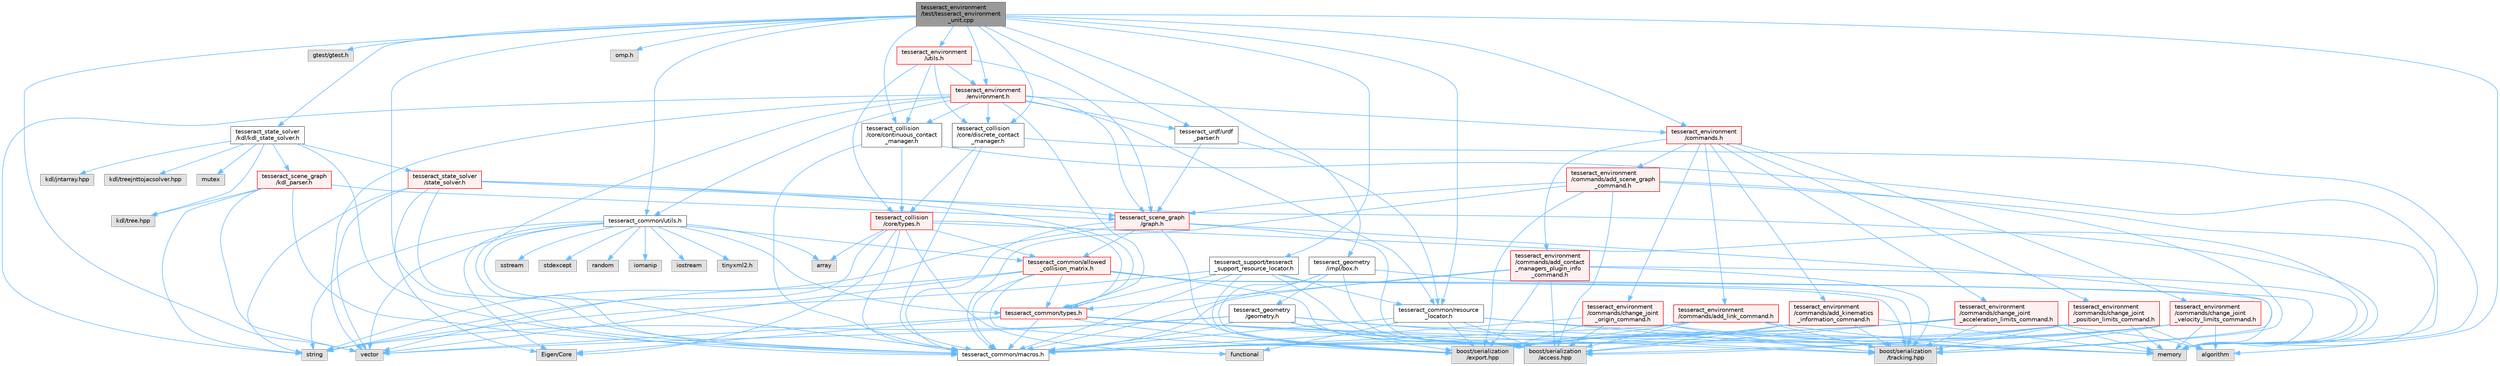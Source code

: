 digraph "tesseract_environment/test/tesseract_environment_unit.cpp"
{
 // LATEX_PDF_SIZE
  bgcolor="transparent";
  edge [fontname=Helvetica,fontsize=10,labelfontname=Helvetica,labelfontsize=10];
  node [fontname=Helvetica,fontsize=10,shape=box,height=0.2,width=0.4];
  Node1 [label="tesseract_environment\l/test/tesseract_environment\l_unit.cpp",height=0.2,width=0.4,color="gray40", fillcolor="grey60", style="filled", fontcolor="black",tooltip=" "];
  Node1 -> Node2 [color="steelblue1",style="solid"];
  Node2 [label="tesseract_common/macros.h",height=0.2,width=0.4,color="grey40", fillcolor="white", style="filled",URL="$de/d3c/macros_8h.html",tooltip="Common Tesseract Macros."];
  Node1 -> Node3 [color="steelblue1",style="solid"];
  Node3 [label="gtest/gtest.h",height=0.2,width=0.4,color="grey60", fillcolor="#E0E0E0", style="filled",tooltip=" "];
  Node1 -> Node4 [color="steelblue1",style="solid"];
  Node4 [label="algorithm",height=0.2,width=0.4,color="grey60", fillcolor="#E0E0E0", style="filled",tooltip=" "];
  Node1 -> Node5 [color="steelblue1",style="solid"];
  Node5 [label="vector",height=0.2,width=0.4,color="grey60", fillcolor="#E0E0E0", style="filled",tooltip=" "];
  Node1 -> Node6 [color="steelblue1",style="solid"];
  Node6 [label="omp.h",height=0.2,width=0.4,color="grey60", fillcolor="#E0E0E0", style="filled",tooltip=" "];
  Node1 -> Node7 [color="steelblue1",style="solid"];
  Node7 [label="tesseract_urdf/urdf\l_parser.h",height=0.2,width=0.4,color="grey40", fillcolor="white", style="filled",URL="$d8/dec/urdf__parser_8h.html",tooltip="A urdf parser for tesseract."];
  Node7 -> Node8 [color="steelblue1",style="solid"];
  Node8 [label="tesseract_scene_graph\l/graph.h",height=0.2,width=0.4,color="red", fillcolor="#FFF0F0", style="filled",URL="$d6/df3/graph_8h.html",tooltip="A basic scene graph using boost."];
  Node8 -> Node2 [color="steelblue1",style="solid"];
  Node8 -> Node14 [color="steelblue1",style="solid"];
  Node14 [label="boost/serialization\l/access.hpp",height=0.2,width=0.4,color="grey60", fillcolor="#E0E0E0", style="filled",tooltip=" "];
  Node8 -> Node15 [color="steelblue1",style="solid"];
  Node15 [label="string",height=0.2,width=0.4,color="grey60", fillcolor="#E0E0E0", style="filled",tooltip=" "];
  Node8 -> Node26 [color="steelblue1",style="solid"];
  Node26 [label="tesseract_common/allowed\l_collision_matrix.h",height=0.2,width=0.4,color="red", fillcolor="#FFF0F0", style="filled",URL="$d2/d01/allowed__collision__matrix_8h.html",tooltip=" "];
  Node26 -> Node2 [color="steelblue1",style="solid"];
  Node26 -> Node14 [color="steelblue1",style="solid"];
  Node26 -> Node15 [color="steelblue1",style="solid"];
  Node26 -> Node5 [color="steelblue1",style="solid"];
  Node26 -> Node20 [color="steelblue1",style="solid"];
  Node20 [label="memory",height=0.2,width=0.4,color="grey60", fillcolor="#E0E0E0", style="filled",tooltip=" "];
  Node26 -> Node27 [color="steelblue1",style="solid"];
  Node27 [label="tesseract_common/types.h",height=0.2,width=0.4,color="red", fillcolor="#FFF0F0", style="filled",URL="$dd/ddb/tesseract__common_2include_2tesseract__common_2types_8h.html",tooltip="Common Tesseract Types."];
  Node27 -> Node2 [color="steelblue1",style="solid"];
  Node27 -> Node14 [color="steelblue1",style="solid"];
  Node27 -> Node28 [color="steelblue1",style="solid"];
  Node28 [label="Eigen/Core",height=0.2,width=0.4,color="grey60", fillcolor="#E0E0E0", style="filled",tooltip=" "];
  Node27 -> Node5 [color="steelblue1",style="solid"];
  Node27 -> Node20 [color="steelblue1",style="solid"];
  Node27 -> Node23 [color="steelblue1",style="solid"];
  Node23 [label="boost/serialization\l/export.hpp",height=0.2,width=0.4,color="grey60", fillcolor="#E0E0E0", style="filled",tooltip=" "];
  Node27 -> Node24 [color="steelblue1",style="solid"];
  Node24 [label="boost/serialization\l/tracking.hpp",height=0.2,width=0.4,color="grey60", fillcolor="#E0E0E0", style="filled",tooltip=" "];
  Node26 -> Node23 [color="steelblue1",style="solid"];
  Node26 -> Node24 [color="steelblue1",style="solid"];
  Node8 -> Node23 [color="steelblue1",style="solid"];
  Node8 -> Node24 [color="steelblue1",style="solid"];
  Node7 -> Node34 [color="steelblue1",style="solid"];
  Node34 [label="tesseract_common/resource\l_locator.h",height=0.2,width=0.4,color="grey40", fillcolor="white", style="filled",URL="$d3/d95/resource__locator_8h.html",tooltip="Locate and retrieve resource data."];
  Node34 -> Node2 [color="steelblue1",style="solid"];
  Node34 -> Node14 [color="steelblue1",style="solid"];
  Node34 -> Node35 [color="steelblue1",style="solid"];
  Node35 [label="functional",height=0.2,width=0.4,color="grey60", fillcolor="#E0E0E0", style="filled",tooltip=" "];
  Node34 -> Node20 [color="steelblue1",style="solid"];
  Node34 -> Node23 [color="steelblue1",style="solid"];
  Node34 -> Node24 [color="steelblue1",style="solid"];
  Node1 -> Node36 [color="steelblue1",style="solid"];
  Node36 [label="tesseract_geometry\l/impl/box.h",height=0.2,width=0.4,color="grey40", fillcolor="white", style="filled",URL="$df/d9e/tesseract__geometry_2include_2tesseract__geometry_2impl_2box_8h.html",tooltip="Tesseract Box Geometry."];
  Node36 -> Node2 [color="steelblue1",style="solid"];
  Node36 -> Node14 [color="steelblue1",style="solid"];
  Node36 -> Node23 [color="steelblue1",style="solid"];
  Node36 -> Node20 [color="steelblue1",style="solid"];
  Node36 -> Node25 [color="steelblue1",style="solid"];
  Node25 [label="tesseract_geometry\l/geometry.h",height=0.2,width=0.4,color="grey40", fillcolor="white", style="filled",URL="$d0/da6/tesseract__geometry_2include_2tesseract__geometry_2geometry_8h.html",tooltip="Tesseract Geometries."];
  Node25 -> Node2 [color="steelblue1",style="solid"];
  Node25 -> Node14 [color="steelblue1",style="solid"];
  Node25 -> Node23 [color="steelblue1",style="solid"];
  Node25 -> Node20 [color="steelblue1",style="solid"];
  Node25 -> Node15 [color="steelblue1",style="solid"];
  Node25 -> Node5 [color="steelblue1",style="solid"];
  Node25 -> Node24 [color="steelblue1",style="solid"];
  Node1 -> Node34 [color="steelblue1",style="solid"];
  Node1 -> Node37 [color="steelblue1",style="solid"];
  Node37 [label="tesseract_common/utils.h",height=0.2,width=0.4,color="grey40", fillcolor="white", style="filled",URL="$dc/d79/tesseract__common_2include_2tesseract__common_2utils_8h.html",tooltip="Common Tesseract Utility Functions."];
  Node37 -> Node2 [color="steelblue1",style="solid"];
  Node37 -> Node38 [color="steelblue1",style="solid"];
  Node38 [label="array",height=0.2,width=0.4,color="grey60", fillcolor="#E0E0E0", style="filled",tooltip=" "];
  Node37 -> Node5 [color="steelblue1",style="solid"];
  Node37 -> Node15 [color="steelblue1",style="solid"];
  Node37 -> Node39 [color="steelblue1",style="solid"];
  Node39 [label="sstream",height=0.2,width=0.4,color="grey60", fillcolor="#E0E0E0", style="filled",tooltip=" "];
  Node37 -> Node40 [color="steelblue1",style="solid"];
  Node40 [label="stdexcept",height=0.2,width=0.4,color="grey60", fillcolor="#E0E0E0", style="filled",tooltip=" "];
  Node37 -> Node41 [color="steelblue1",style="solid"];
  Node41 [label="random",height=0.2,width=0.4,color="grey60", fillcolor="#E0E0E0", style="filled",tooltip=" "];
  Node37 -> Node42 [color="steelblue1",style="solid"];
  Node42 [label="iomanip",height=0.2,width=0.4,color="grey60", fillcolor="#E0E0E0", style="filled",tooltip=" "];
  Node37 -> Node28 [color="steelblue1",style="solid"];
  Node37 -> Node43 [color="steelblue1",style="solid"];
  Node43 [label="iostream",height=0.2,width=0.4,color="grey60", fillcolor="#E0E0E0", style="filled",tooltip=" "];
  Node37 -> Node44 [color="steelblue1",style="solid"];
  Node44 [label="tinyxml2.h",height=0.2,width=0.4,color="grey60", fillcolor="#E0E0E0", style="filled",tooltip=" "];
  Node37 -> Node26 [color="steelblue1",style="solid"];
  Node37 -> Node27 [color="steelblue1",style="solid"];
  Node1 -> Node45 [color="steelblue1",style="solid"];
  Node45 [label="tesseract_state_solver\l/kdl/kdl_state_solver.h",height=0.2,width=0.4,color="grey40", fillcolor="white", style="filled",URL="$dd/d7b/kdl__state__solver_8h.html",tooltip="Tesseract Scene Graph State Solver KDL Implementation."];
  Node45 -> Node2 [color="steelblue1",style="solid"];
  Node45 -> Node46 [color="steelblue1",style="solid"];
  Node46 [label="kdl/tree.hpp",height=0.2,width=0.4,color="grey60", fillcolor="#E0E0E0", style="filled",tooltip=" "];
  Node45 -> Node47 [color="steelblue1",style="solid"];
  Node47 [label="kdl/jntarray.hpp",height=0.2,width=0.4,color="grey60", fillcolor="#E0E0E0", style="filled",tooltip=" "];
  Node45 -> Node48 [color="steelblue1",style="solid"];
  Node48 [label="kdl/treejnttojacsolver.hpp",height=0.2,width=0.4,color="grey60", fillcolor="#E0E0E0", style="filled",tooltip=" "];
  Node45 -> Node49 [color="steelblue1",style="solid"];
  Node49 [label="mutex",height=0.2,width=0.4,color="grey60", fillcolor="#E0E0E0", style="filled",tooltip=" "];
  Node45 -> Node50 [color="steelblue1",style="solid"];
  Node50 [label="tesseract_state_solver\l/state_solver.h",height=0.2,width=0.4,color="red", fillcolor="#FFF0F0", style="filled",URL="$d9/dcf/state__solver_8h.html",tooltip="Tesseract Scene Graph State Solver Interface."];
  Node50 -> Node2 [color="steelblue1",style="solid"];
  Node50 -> Node5 [color="steelblue1",style="solid"];
  Node50 -> Node15 [color="steelblue1",style="solid"];
  Node50 -> Node20 [color="steelblue1",style="solid"];
  Node50 -> Node28 [color="steelblue1",style="solid"];
  Node50 -> Node8 [color="steelblue1",style="solid"];
  Node50 -> Node27 [color="steelblue1",style="solid"];
  Node45 -> Node52 [color="steelblue1",style="solid"];
  Node52 [label="tesseract_scene_graph\l/kdl_parser.h",height=0.2,width=0.4,color="red", fillcolor="#FFF0F0", style="filled",URL="$d0/d45/kdl__parser_8h.html",tooltip=" "];
  Node52 -> Node2 [color="steelblue1",style="solid"];
  Node52 -> Node15 [color="steelblue1",style="solid"];
  Node52 -> Node5 [color="steelblue1",style="solid"];
  Node52 -> Node46 [color="steelblue1",style="solid"];
  Node52 -> Node8 [color="steelblue1",style="solid"];
  Node1 -> Node55 [color="steelblue1",style="solid"];
  Node55 [label="tesseract_collision\l/core/discrete_contact\l_manager.h",height=0.2,width=0.4,color="grey40", fillcolor="white", style="filled",URL="$db/d35/discrete__contact__manager_8h.html",tooltip="This is the discrete contact manager base class."];
  Node55 -> Node2 [color="steelblue1",style="solid"];
  Node55 -> Node20 [color="steelblue1",style="solid"];
  Node55 -> Node56 [color="steelblue1",style="solid"];
  Node56 [label="tesseract_collision\l/core/types.h",height=0.2,width=0.4,color="red", fillcolor="#FFF0F0", style="filled",URL="$d3/db3/tesseract__collision_2core_2include_2tesseract__collision_2core_2types_8h.html",tooltip="Tesseracts Collision Common Types."];
  Node56 -> Node2 [color="steelblue1",style="solid"];
  Node56 -> Node28 [color="steelblue1",style="solid"];
  Node56 -> Node5 [color="steelblue1",style="solid"];
  Node56 -> Node20 [color="steelblue1",style="solid"];
  Node56 -> Node38 [color="steelblue1",style="solid"];
  Node56 -> Node35 [color="steelblue1",style="solid"];
  Node56 -> Node27 [color="steelblue1",style="solid"];
  Node56 -> Node26 [color="steelblue1",style="solid"];
  Node1 -> Node80 [color="steelblue1",style="solid"];
  Node80 [label="tesseract_collision\l/core/continuous_contact\l_manager.h",height=0.2,width=0.4,color="grey40", fillcolor="white", style="filled",URL="$d6/d0f/continuous__contact__manager_8h.html",tooltip="This is the continuous contact manager base class."];
  Node80 -> Node2 [color="steelblue1",style="solid"];
  Node80 -> Node20 [color="steelblue1",style="solid"];
  Node80 -> Node56 [color="steelblue1",style="solid"];
  Node1 -> Node81 [color="steelblue1",style="solid"];
  Node81 [label="tesseract_environment\l/commands.h",height=0.2,width=0.4,color="red", fillcolor="#FFF0F0", style="filled",URL="$d5/d90/commands_8h.html",tooltip="This contains classes for recording operations applied to the environment for tracking changes...."];
  Node81 -> Node82 [color="steelblue1",style="solid"];
  Node82 [label="tesseract_environment\l/commands/add_contact\l_managers_plugin_info\l_command.h",height=0.2,width=0.4,color="red", fillcolor="#FFF0F0", style="filled",URL="$db/d41/add__contact__managers__plugin__info__command_8h.html",tooltip="Used to add contact managers plugin info to the environment."];
  Node82 -> Node2 [color="steelblue1",style="solid"];
  Node82 -> Node14 [color="steelblue1",style="solid"];
  Node82 -> Node20 [color="steelblue1",style="solid"];
  Node82 -> Node27 [color="steelblue1",style="solid"];
  Node82 -> Node23 [color="steelblue1",style="solid"];
  Node82 -> Node24 [color="steelblue1",style="solid"];
  Node81 -> Node84 [color="steelblue1",style="solid"];
  Node84 [label="tesseract_environment\l/commands/add_link_command.h",height=0.2,width=0.4,color="red", fillcolor="#FFF0F0", style="filled",URL="$da/db7/add__link__command_8h.html",tooltip="Used to add link and joint to environment."];
  Node84 -> Node2 [color="steelblue1",style="solid"];
  Node84 -> Node14 [color="steelblue1",style="solid"];
  Node84 -> Node20 [color="steelblue1",style="solid"];
  Node84 -> Node23 [color="steelblue1",style="solid"];
  Node84 -> Node24 [color="steelblue1",style="solid"];
  Node81 -> Node85 [color="steelblue1",style="solid"];
  Node85 [label="tesseract_environment\l/commands/add_kinematics\l_information_command.h",height=0.2,width=0.4,color="red", fillcolor="#FFF0F0", style="filled",URL="$d6/d07/add__kinematics__information__command_8h.html",tooltip="Used to kinematics information to the environment."];
  Node85 -> Node2 [color="steelblue1",style="solid"];
  Node85 -> Node14 [color="steelblue1",style="solid"];
  Node85 -> Node20 [color="steelblue1",style="solid"];
  Node85 -> Node23 [color="steelblue1",style="solid"];
  Node85 -> Node24 [color="steelblue1",style="solid"];
  Node81 -> Node87 [color="steelblue1",style="solid"];
  Node87 [label="tesseract_environment\l/commands/add_scene_graph\l_command.h",height=0.2,width=0.4,color="red", fillcolor="#FFF0F0", style="filled",URL="$df/ddd/add__scene__graph__command_8h.html",tooltip="Used to add scene graph to the environment."];
  Node87 -> Node2 [color="steelblue1",style="solid"];
  Node87 -> Node14 [color="steelblue1",style="solid"];
  Node87 -> Node20 [color="steelblue1",style="solid"];
  Node87 -> Node8 [color="steelblue1",style="solid"];
  Node87 -> Node23 [color="steelblue1",style="solid"];
  Node87 -> Node24 [color="steelblue1",style="solid"];
  Node81 -> Node88 [color="steelblue1",style="solid"];
  Node88 [label="tesseract_environment\l/commands/change_joint\l_acceleration_limits_command.h",height=0.2,width=0.4,color="red", fillcolor="#FFF0F0", style="filled",URL="$da/d98/change__joint__acceleration__limits__command_8h.html",tooltip="Used to change a joints acceleration limits in environment."];
  Node88 -> Node2 [color="steelblue1",style="solid"];
  Node88 -> Node14 [color="steelblue1",style="solid"];
  Node88 -> Node20 [color="steelblue1",style="solid"];
  Node88 -> Node4 [color="steelblue1",style="solid"];
  Node88 -> Node23 [color="steelblue1",style="solid"];
  Node88 -> Node24 [color="steelblue1",style="solid"];
  Node81 -> Node90 [color="steelblue1",style="solid"];
  Node90 [label="tesseract_environment\l/commands/change_joint\l_origin_command.h",height=0.2,width=0.4,color="red", fillcolor="#FFF0F0", style="filled",URL="$df/dd7/change__joint__origin__command_8h.html",tooltip="Used to change a joints origin in environment."];
  Node90 -> Node2 [color="steelblue1",style="solid"];
  Node90 -> Node14 [color="steelblue1",style="solid"];
  Node90 -> Node20 [color="steelblue1",style="solid"];
  Node90 -> Node23 [color="steelblue1",style="solid"];
  Node90 -> Node24 [color="steelblue1",style="solid"];
  Node81 -> Node91 [color="steelblue1",style="solid"];
  Node91 [label="tesseract_environment\l/commands/change_joint\l_position_limits_command.h",height=0.2,width=0.4,color="red", fillcolor="#FFF0F0", style="filled",URL="$de/dbe/change__joint__position__limits__command_8h.html",tooltip="Used to change a joints position limits in environment."];
  Node91 -> Node2 [color="steelblue1",style="solid"];
  Node91 -> Node14 [color="steelblue1",style="solid"];
  Node91 -> Node20 [color="steelblue1",style="solid"];
  Node91 -> Node4 [color="steelblue1",style="solid"];
  Node91 -> Node23 [color="steelblue1",style="solid"];
  Node91 -> Node24 [color="steelblue1",style="solid"];
  Node81 -> Node92 [color="steelblue1",style="solid"];
  Node92 [label="tesseract_environment\l/commands/change_joint\l_velocity_limits_command.h",height=0.2,width=0.4,color="red", fillcolor="#FFF0F0", style="filled",URL="$d8/dcb/change__joint__velocity__limits__command_8h.html",tooltip="Used to change a joints velocity limits in environment."];
  Node92 -> Node2 [color="steelblue1",style="solid"];
  Node92 -> Node14 [color="steelblue1",style="solid"];
  Node92 -> Node20 [color="steelblue1",style="solid"];
  Node92 -> Node4 [color="steelblue1",style="solid"];
  Node92 -> Node23 [color="steelblue1",style="solid"];
  Node92 -> Node24 [color="steelblue1",style="solid"];
  Node1 -> Node106 [color="steelblue1",style="solid"];
  Node106 [label="tesseract_environment\l/environment.h",height=0.2,width=0.4,color="red", fillcolor="#FFF0F0", style="filled",URL="$de/d26/environment_8h.html",tooltip=" "];
  Node106 -> Node2 [color="steelblue1",style="solid"];
  Node106 -> Node5 [color="steelblue1",style="solid"];
  Node106 -> Node15 [color="steelblue1",style="solid"];
  Node106 -> Node81 [color="steelblue1",style="solid"];
  Node106 -> Node55 [color="steelblue1",style="solid"];
  Node106 -> Node80 [color="steelblue1",style="solid"];
  Node106 -> Node8 [color="steelblue1",style="solid"];
  Node106 -> Node7 [color="steelblue1",style="solid"];
  Node106 -> Node34 [color="steelblue1",style="solid"];
  Node106 -> Node27 [color="steelblue1",style="solid"];
  Node106 -> Node37 [color="steelblue1",style="solid"];
  Node1 -> Node133 [color="steelblue1",style="solid"];
  Node133 [label="tesseract_environment\l/utils.h",height=0.2,width=0.4,color="red", fillcolor="#FFF0F0", style="filled",URL="$d9/d71/tesseract__environment_2include_2tesseract__environment_2utils_8h.html",tooltip="Tesseract Environment Utility Functions."];
  Node133 -> Node8 [color="steelblue1",style="solid"];
  Node133 -> Node80 [color="steelblue1",style="solid"];
  Node133 -> Node55 [color="steelblue1",style="solid"];
  Node133 -> Node56 [color="steelblue1",style="solid"];
  Node133 -> Node106 [color="steelblue1",style="solid"];
  Node1 -> Node134 [color="steelblue1",style="solid"];
  Node134 [label="tesseract_support/tesseract\l_support_resource_locator.h",height=0.2,width=0.4,color="grey40", fillcolor="white", style="filled",URL="$d3/d1b/tesseract__support__resource__locator_8h.html",tooltip="Locate and retrieve resource data in tesseract_support."];
  Node134 -> Node2 [color="steelblue1",style="solid"];
  Node134 -> Node14 [color="steelblue1",style="solid"];
  Node134 -> Node15 [color="steelblue1",style="solid"];
  Node134 -> Node34 [color="steelblue1",style="solid"];
  Node134 -> Node27 [color="steelblue1",style="solid"];
  Node134 -> Node23 [color="steelblue1",style="solid"];
  Node134 -> Node24 [color="steelblue1",style="solid"];
}
